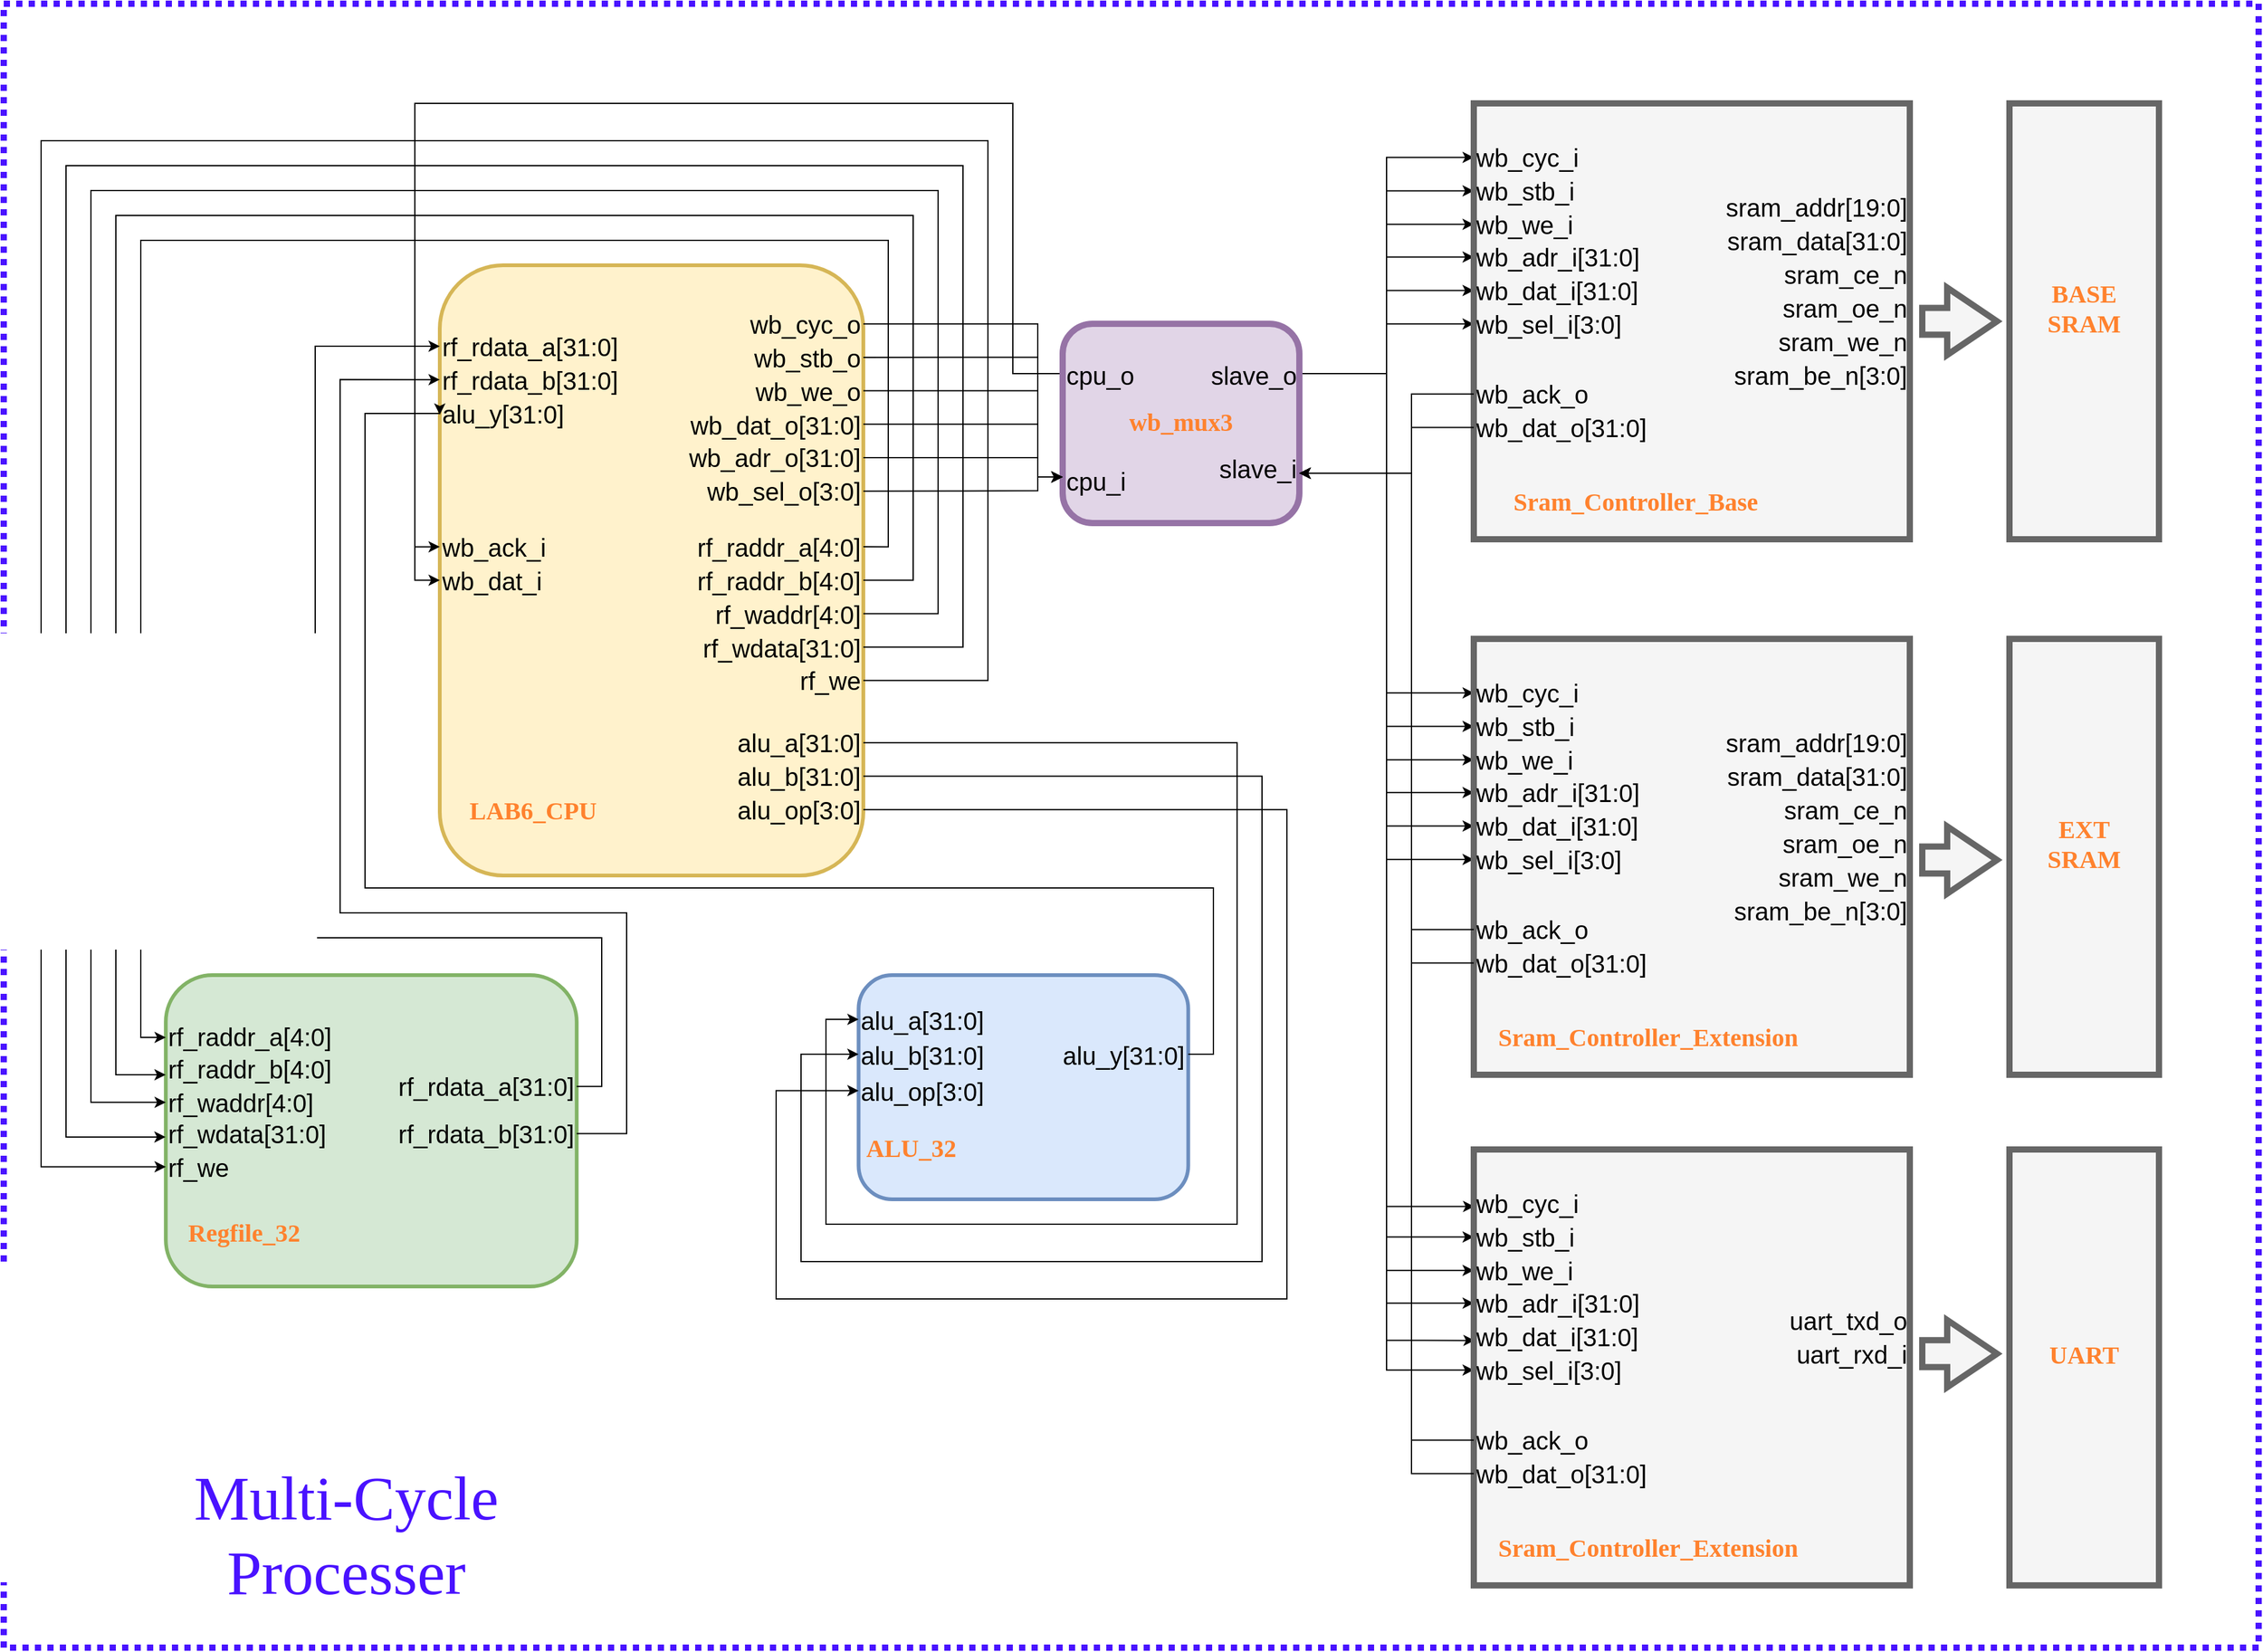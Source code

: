 <mxfile version="20.5.3" type="github">
  <diagram id="RQcCMChfoiET707B-whQ" name="第 1 页">
    <mxGraphModel dx="2790" dy="1565" grid="1" gridSize="10" guides="1" tooltips="1" connect="1" arrows="1" fold="1" page="1" pageScale="1" pageWidth="3300" pageHeight="2339" math="0" shadow="0">
      <root>
        <mxCell id="0" />
        <mxCell id="1" parent="0" />
        <mxCell id="NBJeB4ZYLYnlrXSfu58L-164" value="" style="group" vertex="1" connectable="0" parent="1">
          <mxGeometry x="1080" y="460" width="340" height="490" as="geometry" />
        </mxCell>
        <mxCell id="NBJeB4ZYLYnlrXSfu58L-1" value="" style="rounded=1;whiteSpace=wrap;html=1;fillColor=#fff2cc;strokeColor=#D6B656;strokeWidth=3;" vertex="1" parent="NBJeB4ZYLYnlrXSfu58L-164">
          <mxGeometry width="340" height="490" as="geometry" />
        </mxCell>
        <mxCell id="NBJeB4ZYLYnlrXSfu58L-137" value="&lt;font style=&quot;font-size: 20px;&quot;&gt;rf_rdata_a[31:0]&lt;/font&gt;" style="text;html=1;strokeColor=none;fillColor=none;align=left;verticalAlign=middle;whiteSpace=wrap;rounded=0;strokeWidth=5;fontFamily=Helvetica;fontSize=12;fontColor=default;" vertex="1" parent="NBJeB4ZYLYnlrXSfu58L-164">
          <mxGeometry y="51.579" width="102" height="26.842" as="geometry" />
        </mxCell>
        <mxCell id="NBJeB4ZYLYnlrXSfu58L-138" value="&lt;font style=&quot;font-size: 20px;&quot;&gt;rf_rdata_b[31:0]&lt;/font&gt;" style="text;html=1;strokeColor=none;fillColor=none;align=left;verticalAlign=middle;whiteSpace=wrap;rounded=0;strokeWidth=5;fontFamily=Helvetica;fontSize=12;fontColor=default;" vertex="1" parent="NBJeB4ZYLYnlrXSfu58L-164">
          <mxGeometry y="78.421" width="102" height="26.842" as="geometry" />
        </mxCell>
        <mxCell id="NBJeB4ZYLYnlrXSfu58L-139" value="&lt;font style=&quot;font-size: 20px;&quot;&gt;alu_y[31:0]&lt;/font&gt;" style="text;html=1;strokeColor=none;fillColor=none;align=left;verticalAlign=middle;whiteSpace=wrap;rounded=0;strokeWidth=5;fontFamily=Helvetica;fontSize=12;fontColor=default;" vertex="1" parent="NBJeB4ZYLYnlrXSfu58L-164">
          <mxGeometry y="105.263" width="95.2" height="26.842" as="geometry" />
        </mxCell>
        <mxCell id="NBJeB4ZYLYnlrXSfu58L-140" value="&lt;font style=&quot;font-size: 20px;&quot;&gt;wb_ack_i&lt;/font&gt;" style="text;html=1;strokeColor=none;fillColor=none;align=left;verticalAlign=middle;whiteSpace=wrap;rounded=0;strokeWidth=5;fontFamily=Helvetica;fontSize=12;fontColor=default;" vertex="1" parent="NBJeB4ZYLYnlrXSfu58L-164">
          <mxGeometry y="212.632" width="129.2" height="26.842" as="geometry" />
        </mxCell>
        <mxCell id="NBJeB4ZYLYnlrXSfu58L-142" value="&lt;font style=&quot;font-size: 20px;&quot;&gt;wb_dat_i&lt;/font&gt;" style="text;html=1;strokeColor=none;fillColor=none;align=left;verticalAlign=middle;whiteSpace=wrap;rounded=0;strokeWidth=5;fontFamily=Helvetica;fontSize=12;fontColor=default;" vertex="1" parent="NBJeB4ZYLYnlrXSfu58L-164">
          <mxGeometry y="239.474" width="129.2" height="26.842" as="geometry" />
        </mxCell>
        <mxCell id="NBJeB4ZYLYnlrXSfu58L-143" value="&lt;font style=&quot;font-size: 20px;&quot;&gt;wb_cyc_o&lt;/font&gt;" style="text;html=1;strokeColor=none;fillColor=none;align=right;verticalAlign=middle;whiteSpace=wrap;rounded=0;strokeWidth=5;fontFamily=Helvetica;fontSize=12;fontColor=default;" vertex="1" parent="NBJeB4ZYLYnlrXSfu58L-164">
          <mxGeometry x="210.8" y="33.684" width="129.2" height="26.842" as="geometry" />
        </mxCell>
        <mxCell id="NBJeB4ZYLYnlrXSfu58L-144" value="&lt;font style=&quot;font-size: 20px;&quot;&gt;wb_stb_o&lt;/font&gt;" style="text;html=1;strokeColor=none;fillColor=none;align=right;verticalAlign=middle;whiteSpace=wrap;rounded=0;strokeWidth=5;fontFamily=Helvetica;fontSize=12;fontColor=default;" vertex="1" parent="NBJeB4ZYLYnlrXSfu58L-164">
          <mxGeometry x="231.2" y="60.526" width="108.8" height="26.842" as="geometry" />
        </mxCell>
        <mxCell id="NBJeB4ZYLYnlrXSfu58L-145" value="&lt;font style=&quot;font-size: 20px;&quot;&gt;wb_adr_o[31:0]&lt;/font&gt;" style="text;html=1;strokeColor=none;fillColor=none;align=right;verticalAlign=middle;whiteSpace=wrap;rounded=0;strokeWidth=5;fontFamily=Helvetica;fontSize=12;fontColor=default;" vertex="1" parent="NBJeB4ZYLYnlrXSfu58L-164">
          <mxGeometry x="224.4" y="141.053" width="115.6" height="26.842" as="geometry" />
        </mxCell>
        <mxCell id="NBJeB4ZYLYnlrXSfu58L-146" value="&lt;font style=&quot;font-size: 20px;&quot;&gt;wb_dat_o[31:0]&lt;/font&gt;" style="text;html=1;strokeColor=none;fillColor=none;align=right;verticalAlign=middle;whiteSpace=wrap;rounded=0;strokeWidth=5;fontFamily=Helvetica;fontSize=12;fontColor=default;" vertex="1" parent="NBJeB4ZYLYnlrXSfu58L-164">
          <mxGeometry x="238" y="114.211" width="102" height="26.842" as="geometry" />
        </mxCell>
        <mxCell id="NBJeB4ZYLYnlrXSfu58L-147" value="&lt;font style=&quot;font-size: 20px;&quot;&gt;wb_we_o&lt;/font&gt;" style="text;html=1;strokeColor=none;fillColor=none;align=right;verticalAlign=middle;whiteSpace=wrap;rounded=0;strokeWidth=5;fontFamily=Helvetica;fontSize=12;fontColor=default;" vertex="1" parent="NBJeB4ZYLYnlrXSfu58L-164">
          <mxGeometry x="231.2" y="87.368" width="108.8" height="26.842" as="geometry" />
        </mxCell>
        <mxCell id="NBJeB4ZYLYnlrXSfu58L-148" value="&lt;font style=&quot;font-size: 20px;&quot;&gt;wb_sel_o[3:0]&lt;/font&gt;" style="text;html=1;strokeColor=none;fillColor=none;align=right;verticalAlign=middle;whiteSpace=wrap;rounded=0;strokeWidth=5;fontFamily=Helvetica;fontSize=12;fontColor=default;" vertex="1" parent="NBJeB4ZYLYnlrXSfu58L-164">
          <mxGeometry x="224.4" y="167.895" width="115.6" height="26.842" as="geometry" />
        </mxCell>
        <mxCell id="NBJeB4ZYLYnlrXSfu58L-155" value="&lt;font style=&quot;font-size: 20px;&quot;&gt;alu_a[31:0]&lt;/font&gt;" style="text;html=1;strokeColor=none;fillColor=none;align=right;verticalAlign=middle;whiteSpace=wrap;rounded=0;strokeWidth=5;fontFamily=Helvetica;fontSize=12;fontColor=default;" vertex="1" parent="NBJeB4ZYLYnlrXSfu58L-164">
          <mxGeometry x="200" y="370.0" width="140" height="26.84" as="geometry" />
        </mxCell>
        <mxCell id="NBJeB4ZYLYnlrXSfu58L-156" value="&lt;font style=&quot;font-size: 20px;&quot;&gt;alu_b[31:0]&lt;/font&gt;" style="text;html=1;strokeColor=none;fillColor=none;align=right;verticalAlign=middle;whiteSpace=wrap;rounded=0;strokeWidth=5;fontFamily=Helvetica;fontSize=12;fontColor=default;" vertex="1" parent="NBJeB4ZYLYnlrXSfu58L-164">
          <mxGeometry x="200" y="396.84" width="140" height="26.84" as="geometry" />
        </mxCell>
        <mxCell id="NBJeB4ZYLYnlrXSfu58L-162" value="" style="group" vertex="1" connectable="0" parent="NBJeB4ZYLYnlrXSfu58L-164">
          <mxGeometry x="200" y="212.63" width="140" height="134.2" as="geometry" />
        </mxCell>
        <mxCell id="NBJeB4ZYLYnlrXSfu58L-150" value="&lt;font style=&quot;font-size: 20px;&quot;&gt;rf_raddr_a[4:0]&lt;/font&gt;" style="text;html=1;strokeColor=none;fillColor=none;align=right;verticalAlign=middle;whiteSpace=wrap;rounded=0;strokeWidth=5;fontFamily=Helvetica;fontSize=12;fontColor=default;" vertex="1" parent="NBJeB4ZYLYnlrXSfu58L-162">
          <mxGeometry width="140" height="26.84" as="geometry" />
        </mxCell>
        <mxCell id="NBJeB4ZYLYnlrXSfu58L-151" value="&lt;font style=&quot;font-size: 20px;&quot;&gt;rf_raddr_b[4:0]&lt;/font&gt;" style="text;html=1;strokeColor=none;fillColor=none;align=right;verticalAlign=middle;whiteSpace=wrap;rounded=0;strokeWidth=5;fontFamily=Helvetica;fontSize=12;fontColor=default;" vertex="1" parent="NBJeB4ZYLYnlrXSfu58L-162">
          <mxGeometry y="26.84" width="140" height="26.84" as="geometry" />
        </mxCell>
        <mxCell id="NBJeB4ZYLYnlrXSfu58L-152" value="&lt;font style=&quot;font-size: 20px;&quot;&gt;rf_waddr[4:0]&lt;/font&gt;" style="text;html=1;strokeColor=none;fillColor=none;align=right;verticalAlign=middle;whiteSpace=wrap;rounded=0;strokeWidth=5;fontFamily=Helvetica;fontSize=12;fontColor=default;" vertex="1" parent="NBJeB4ZYLYnlrXSfu58L-162">
          <mxGeometry y="53.68" width="140" height="26.84" as="geometry" />
        </mxCell>
        <mxCell id="NBJeB4ZYLYnlrXSfu58L-153" value="&lt;font style=&quot;font-size: 20px;&quot;&gt;rf_wdata[31:0]&lt;/font&gt;" style="text;html=1;strokeColor=none;fillColor=none;align=right;verticalAlign=middle;whiteSpace=wrap;rounded=0;strokeWidth=5;fontFamily=Helvetica;fontSize=12;fontColor=default;" vertex="1" parent="NBJeB4ZYLYnlrXSfu58L-162">
          <mxGeometry y="80.52" width="140" height="26.84" as="geometry" />
        </mxCell>
        <mxCell id="NBJeB4ZYLYnlrXSfu58L-154" value="&lt;font style=&quot;font-size: 20px;&quot;&gt;rf_we&lt;/font&gt;" style="text;html=1;strokeColor=none;fillColor=none;align=right;verticalAlign=middle;whiteSpace=wrap;rounded=0;strokeWidth=5;fontFamily=Helvetica;fontSize=12;fontColor=default;" vertex="1" parent="NBJeB4ZYLYnlrXSfu58L-162">
          <mxGeometry y="107.36" width="140" height="26.84" as="geometry" />
        </mxCell>
        <mxCell id="NBJeB4ZYLYnlrXSfu58L-163" value="&lt;font style=&quot;font-size: 20px;&quot;&gt;alu_op[3:0]&lt;/font&gt;" style="text;html=1;strokeColor=none;fillColor=none;align=right;verticalAlign=middle;whiteSpace=wrap;rounded=0;strokeWidth=5;fontFamily=Helvetica;fontSize=12;fontColor=default;" vertex="1" parent="NBJeB4ZYLYnlrXSfu58L-164">
          <mxGeometry x="200" y="423.68" width="140" height="26.84" as="geometry" />
        </mxCell>
        <mxCell id="NBJeB4ZYLYnlrXSfu58L-165" value="&lt;font color=&quot;#ff822e&quot; face=&quot;Comic Sans MS&quot;&gt;&lt;b style=&quot;&quot;&gt;LAB6_CPU&lt;/b&gt;&lt;/font&gt;" style="text;html=1;strokeColor=none;fillColor=none;align=center;verticalAlign=middle;whiteSpace=wrap;rounded=0;strokeWidth=5;fontFamily=Helvetica;fontSize=20;fontColor=default;" vertex="1" parent="NBJeB4ZYLYnlrXSfu58L-164">
          <mxGeometry y="418.6" width="150" height="37" as="geometry" />
        </mxCell>
        <mxCell id="NBJeB4ZYLYnlrXSfu58L-214" value="" style="group" vertex="1" connectable="0" parent="1">
          <mxGeometry x="1400" y="1030" width="280.8" height="180" as="geometry" />
        </mxCell>
        <mxCell id="NBJeB4ZYLYnlrXSfu58L-191" value="" style="rounded=1;whiteSpace=wrap;html=1;fillColor=#dae8fc;strokeColor=#6c8ebf;strokeWidth=3;" vertex="1" parent="NBJeB4ZYLYnlrXSfu58L-214">
          <mxGeometry x="16.188" width="264.612" height="180" as="geometry" />
        </mxCell>
        <mxCell id="NBJeB4ZYLYnlrXSfu58L-195" value="&lt;font style=&quot;font-size: 20px;&quot;&gt;alu_b[31:0]&lt;/font&gt;" style="text;html=1;strokeColor=none;fillColor=none;align=left;verticalAlign=middle;whiteSpace=wrap;rounded=0;strokeWidth=5;fontFamily=Helvetica;fontSize=12;fontColor=default;" vertex="1" parent="NBJeB4ZYLYnlrXSfu58L-214">
          <mxGeometry x="16.188" y="52.537" width="100.553" height="21.962" as="geometry" />
        </mxCell>
        <mxCell id="NBJeB4ZYLYnlrXSfu58L-196" value="&lt;span style=&quot;font-size: 20px;&quot;&gt;alu_a[31:0]&lt;/span&gt;" style="text;html=1;strokeColor=none;fillColor=none;align=left;verticalAlign=middle;whiteSpace=wrap;rounded=0;strokeWidth=5;fontFamily=Helvetica;fontSize=12;fontColor=default;" vertex="1" parent="NBJeB4ZYLYnlrXSfu58L-214">
          <mxGeometry x="16.188" y="24.548" width="100.553" height="21.962" as="geometry" />
        </mxCell>
        <mxCell id="NBJeB4ZYLYnlrXSfu58L-200" value="&lt;font style=&quot;font-size: 20px;&quot;&gt;alu_y[31:0]&lt;/font&gt;" style="text;html=1;strokeColor=none;fillColor=none;align=right;verticalAlign=middle;whiteSpace=wrap;rounded=0;strokeWidth=5;fontFamily=Helvetica;fontSize=12;fontColor=default;" vertex="1" parent="NBJeB4ZYLYnlrXSfu58L-214">
          <mxGeometry x="201.416" y="52.536" width="79.384" height="21.962" as="geometry" />
        </mxCell>
        <mxCell id="NBJeB4ZYLYnlrXSfu58L-212" value="&lt;font face=&quot;Comic Sans MS&quot; color=&quot;#ff822e&quot;&gt;&lt;b&gt;ALU_32&lt;/b&gt;&lt;/font&gt;" style="text;html=1;strokeColor=none;fillColor=none;align=center;verticalAlign=middle;whiteSpace=wrap;rounded=0;strokeWidth=5;fontFamily=Helvetica;fontSize=20;fontColor=default;" vertex="1" parent="NBJeB4ZYLYnlrXSfu58L-214">
          <mxGeometry y="122.727" width="116.741" height="30.273" as="geometry" />
        </mxCell>
        <mxCell id="NBJeB4ZYLYnlrXSfu58L-213" value="&lt;font style=&quot;font-size: 20px;&quot;&gt;alu_op[3:0]&lt;/font&gt;" style="text;html=1;strokeColor=none;fillColor=none;align=left;verticalAlign=middle;whiteSpace=wrap;rounded=0;strokeWidth=5;fontFamily=Helvetica;fontSize=12;fontColor=default;" vertex="1" parent="NBJeB4ZYLYnlrXSfu58L-214">
          <mxGeometry x="16.188" y="81.819" width="100.553" height="21.962" as="geometry" />
        </mxCell>
        <mxCell id="NBJeB4ZYLYnlrXSfu58L-329" style="edgeStyle=orthogonalEdgeStyle;rounded=0;orthogonalLoop=1;jettySize=auto;html=1;exitX=0;exitY=0.25;exitDx=0;exitDy=0;entryX=0;entryY=0.5;entryDx=0;entryDy=0;fontFamily=Comic Sans MS;fontSize=20;fontColor=#FF822E;" edge="1" parent="1" source="NBJeB4ZYLYnlrXSfu58L-228" target="NBJeB4ZYLYnlrXSfu58L-142">
          <mxGeometry relative="1" as="geometry">
            <Array as="points">
              <mxPoint x="1540" y="547" />
              <mxPoint x="1540" y="330" />
              <mxPoint x="1060" y="330" />
              <mxPoint x="1060" y="713" />
            </Array>
          </mxGeometry>
        </mxCell>
        <mxCell id="NBJeB4ZYLYnlrXSfu58L-330" style="edgeStyle=orthogonalEdgeStyle;rounded=0;orthogonalLoop=1;jettySize=auto;html=1;exitX=0;exitY=0.25;exitDx=0;exitDy=0;entryX=0;entryY=0.5;entryDx=0;entryDy=0;fontFamily=Comic Sans MS;fontSize=20;fontColor=#FF822E;" edge="1" parent="1" source="NBJeB4ZYLYnlrXSfu58L-228" target="NBJeB4ZYLYnlrXSfu58L-140">
          <mxGeometry relative="1" as="geometry">
            <Array as="points">
              <mxPoint x="1540" y="547" />
              <mxPoint x="1540" y="330" />
              <mxPoint x="1060" y="330" />
              <mxPoint x="1060" y="686" />
            </Array>
          </mxGeometry>
        </mxCell>
        <mxCell id="NBJeB4ZYLYnlrXSfu58L-347" style="edgeStyle=orthogonalEdgeStyle;rounded=0;orthogonalLoop=1;jettySize=auto;html=1;exitX=1;exitY=0.25;exitDx=0;exitDy=0;fontFamily=Comic Sans MS;fontSize=20;fontColor=#FF822E;entryX=0;entryY=0.5;entryDx=0;entryDy=0;" edge="1" parent="1" source="NBJeB4ZYLYnlrXSfu58L-228" target="NBJeB4ZYLYnlrXSfu58L-233">
          <mxGeometry relative="1" as="geometry">
            <mxPoint x="1860" y="400" as="targetPoint" />
          </mxGeometry>
        </mxCell>
        <mxCell id="NBJeB4ZYLYnlrXSfu58L-348" style="edgeStyle=orthogonalEdgeStyle;rounded=0;orthogonalLoop=1;jettySize=auto;html=1;exitX=1;exitY=0.25;exitDx=0;exitDy=0;entryX=0;entryY=0.5;entryDx=0;entryDy=0;fontFamily=Comic Sans MS;fontSize=20;fontColor=#FF822E;" edge="1" parent="1" source="NBJeB4ZYLYnlrXSfu58L-228" target="NBJeB4ZYLYnlrXSfu58L-235">
          <mxGeometry relative="1" as="geometry" />
        </mxCell>
        <mxCell id="NBJeB4ZYLYnlrXSfu58L-349" style="edgeStyle=orthogonalEdgeStyle;rounded=0;orthogonalLoop=1;jettySize=auto;html=1;exitX=1;exitY=0.25;exitDx=0;exitDy=0;entryX=0;entryY=0.5;entryDx=0;entryDy=0;fontFamily=Comic Sans MS;fontSize=20;fontColor=#FF822E;" edge="1" parent="1" source="NBJeB4ZYLYnlrXSfu58L-228" target="NBJeB4ZYLYnlrXSfu58L-236">
          <mxGeometry relative="1" as="geometry" />
        </mxCell>
        <mxCell id="NBJeB4ZYLYnlrXSfu58L-350" style="edgeStyle=orthogonalEdgeStyle;rounded=0;orthogonalLoop=1;jettySize=auto;html=1;exitX=1;exitY=0.25;exitDx=0;exitDy=0;entryX=0;entryY=0.5;entryDx=0;entryDy=0;fontFamily=Comic Sans MS;fontSize=20;fontColor=#FF822E;" edge="1" parent="1" source="NBJeB4ZYLYnlrXSfu58L-228" target="NBJeB4ZYLYnlrXSfu58L-237">
          <mxGeometry relative="1" as="geometry" />
        </mxCell>
        <mxCell id="NBJeB4ZYLYnlrXSfu58L-351" style="edgeStyle=orthogonalEdgeStyle;rounded=0;orthogonalLoop=1;jettySize=auto;html=1;exitX=1;exitY=0.25;exitDx=0;exitDy=0;entryX=0;entryY=0.5;entryDx=0;entryDy=0;fontFamily=Comic Sans MS;fontSize=20;fontColor=#FF822E;" edge="1" parent="1" source="NBJeB4ZYLYnlrXSfu58L-228" target="NBJeB4ZYLYnlrXSfu58L-238">
          <mxGeometry relative="1" as="geometry" />
        </mxCell>
        <mxCell id="NBJeB4ZYLYnlrXSfu58L-352" style="edgeStyle=orthogonalEdgeStyle;rounded=0;orthogonalLoop=1;jettySize=auto;html=1;exitX=1;exitY=0.25;exitDx=0;exitDy=0;entryX=0;entryY=0.5;entryDx=0;entryDy=0;fontFamily=Comic Sans MS;fontSize=20;fontColor=#FF822E;" edge="1" parent="1" source="NBJeB4ZYLYnlrXSfu58L-228" target="NBJeB4ZYLYnlrXSfu58L-241">
          <mxGeometry relative="1" as="geometry" />
        </mxCell>
        <mxCell id="NBJeB4ZYLYnlrXSfu58L-353" style="edgeStyle=orthogonalEdgeStyle;rounded=0;orthogonalLoop=1;jettySize=auto;html=1;exitX=1;exitY=0.25;exitDx=0;exitDy=0;entryX=0;entryY=0.5;entryDx=0;entryDy=0;fontFamily=Comic Sans MS;fontSize=20;fontColor=#FF822E;" edge="1" parent="1" source="NBJeB4ZYLYnlrXSfu58L-228" target="NBJeB4ZYLYnlrXSfu58L-282">
          <mxGeometry relative="1" as="geometry" />
        </mxCell>
        <mxCell id="NBJeB4ZYLYnlrXSfu58L-354" style="edgeStyle=orthogonalEdgeStyle;rounded=0;orthogonalLoop=1;jettySize=auto;html=1;exitX=1;exitY=0.25;exitDx=0;exitDy=0;entryX=0;entryY=0.5;entryDx=0;entryDy=0;fontFamily=Comic Sans MS;fontSize=20;fontColor=#FF822E;" edge="1" parent="1" source="NBJeB4ZYLYnlrXSfu58L-228" target="NBJeB4ZYLYnlrXSfu58L-283">
          <mxGeometry relative="1" as="geometry" />
        </mxCell>
        <mxCell id="NBJeB4ZYLYnlrXSfu58L-355" style="edgeStyle=orthogonalEdgeStyle;rounded=0;orthogonalLoop=1;jettySize=auto;html=1;exitX=1;exitY=0.25;exitDx=0;exitDy=0;entryX=0;entryY=0.5;entryDx=0;entryDy=0;fontFamily=Comic Sans MS;fontSize=20;fontColor=#FF822E;" edge="1" parent="1" source="NBJeB4ZYLYnlrXSfu58L-228" target="NBJeB4ZYLYnlrXSfu58L-284">
          <mxGeometry relative="1" as="geometry" />
        </mxCell>
        <mxCell id="NBJeB4ZYLYnlrXSfu58L-356" style="edgeStyle=orthogonalEdgeStyle;rounded=0;orthogonalLoop=1;jettySize=auto;html=1;exitX=1;exitY=0.25;exitDx=0;exitDy=0;entryX=0;entryY=0.5;entryDx=0;entryDy=0;fontFamily=Comic Sans MS;fontSize=20;fontColor=#FF822E;" edge="1" parent="1" source="NBJeB4ZYLYnlrXSfu58L-228" target="NBJeB4ZYLYnlrXSfu58L-285">
          <mxGeometry relative="1" as="geometry" />
        </mxCell>
        <mxCell id="NBJeB4ZYLYnlrXSfu58L-357" style="edgeStyle=orthogonalEdgeStyle;rounded=0;orthogonalLoop=1;jettySize=auto;html=1;exitX=1;exitY=0.25;exitDx=0;exitDy=0;entryX=0;entryY=0.5;entryDx=0;entryDy=0;fontFamily=Comic Sans MS;fontSize=20;fontColor=#FF822E;" edge="1" parent="1" source="NBJeB4ZYLYnlrXSfu58L-228" target="NBJeB4ZYLYnlrXSfu58L-286">
          <mxGeometry relative="1" as="geometry" />
        </mxCell>
        <mxCell id="NBJeB4ZYLYnlrXSfu58L-358" style="edgeStyle=orthogonalEdgeStyle;rounded=0;orthogonalLoop=1;jettySize=auto;html=1;exitX=1;exitY=0.25;exitDx=0;exitDy=0;entryX=0;entryY=0.5;entryDx=0;entryDy=0;fontFamily=Comic Sans MS;fontSize=20;fontColor=#FF822E;" edge="1" parent="1" source="NBJeB4ZYLYnlrXSfu58L-228" target="NBJeB4ZYLYnlrXSfu58L-287">
          <mxGeometry relative="1" as="geometry" />
        </mxCell>
        <mxCell id="NBJeB4ZYLYnlrXSfu58L-359" style="edgeStyle=orthogonalEdgeStyle;rounded=0;orthogonalLoop=1;jettySize=auto;html=1;exitX=1;exitY=0.25;exitDx=0;exitDy=0;entryX=0.004;entryY=-0.413;entryDx=0;entryDy=0;entryPerimeter=0;fontFamily=Comic Sans MS;fontSize=20;fontColor=#FF822E;" edge="1" parent="1" source="NBJeB4ZYLYnlrXSfu58L-228" target="NBJeB4ZYLYnlrXSfu58L-301">
          <mxGeometry relative="1" as="geometry" />
        </mxCell>
        <mxCell id="NBJeB4ZYLYnlrXSfu58L-360" style="edgeStyle=orthogonalEdgeStyle;rounded=0;orthogonalLoop=1;jettySize=auto;html=1;exitX=1;exitY=0.25;exitDx=0;exitDy=0;entryX=0;entryY=0.5;entryDx=0;entryDy=0;fontFamily=Comic Sans MS;fontSize=20;fontColor=#FF822E;" edge="1" parent="1" source="NBJeB4ZYLYnlrXSfu58L-228" target="NBJeB4ZYLYnlrXSfu58L-301">
          <mxGeometry relative="1" as="geometry" />
        </mxCell>
        <mxCell id="NBJeB4ZYLYnlrXSfu58L-361" style="edgeStyle=orthogonalEdgeStyle;rounded=0;orthogonalLoop=1;jettySize=auto;html=1;exitX=1;exitY=0.25;exitDx=0;exitDy=0;entryX=0;entryY=0.5;entryDx=0;entryDy=0;fontFamily=Comic Sans MS;fontSize=20;fontColor=#FF822E;" edge="1" parent="1" source="NBJeB4ZYLYnlrXSfu58L-228" target="NBJeB4ZYLYnlrXSfu58L-302">
          <mxGeometry relative="1" as="geometry" />
        </mxCell>
        <mxCell id="NBJeB4ZYLYnlrXSfu58L-362" style="edgeStyle=orthogonalEdgeStyle;rounded=0;orthogonalLoop=1;jettySize=auto;html=1;exitX=1;exitY=0.25;exitDx=0;exitDy=0;entryX=0;entryY=0.5;entryDx=0;entryDy=0;fontFamily=Comic Sans MS;fontSize=20;fontColor=#FF822E;" edge="1" parent="1" source="NBJeB4ZYLYnlrXSfu58L-228" target="NBJeB4ZYLYnlrXSfu58L-303">
          <mxGeometry relative="1" as="geometry" />
        </mxCell>
        <mxCell id="NBJeB4ZYLYnlrXSfu58L-363" style="edgeStyle=orthogonalEdgeStyle;rounded=0;orthogonalLoop=1;jettySize=auto;html=1;exitX=1;exitY=0.25;exitDx=0;exitDy=0;entryX=0.005;entryY=-0.386;entryDx=0;entryDy=0;entryPerimeter=0;fontFamily=Comic Sans MS;fontSize=20;fontColor=#FF822E;" edge="1" parent="1" source="NBJeB4ZYLYnlrXSfu58L-228" target="NBJeB4ZYLYnlrXSfu58L-305">
          <mxGeometry relative="1" as="geometry" />
        </mxCell>
        <mxCell id="NBJeB4ZYLYnlrXSfu58L-364" style="edgeStyle=orthogonalEdgeStyle;rounded=0;orthogonalLoop=1;jettySize=auto;html=1;exitX=1;exitY=0.25;exitDx=0;exitDy=0;entryX=0;entryY=0.5;entryDx=0;entryDy=0;fontFamily=Comic Sans MS;fontSize=20;fontColor=#FF822E;" edge="1" parent="1" source="NBJeB4ZYLYnlrXSfu58L-228" target="NBJeB4ZYLYnlrXSfu58L-305">
          <mxGeometry relative="1" as="geometry" />
        </mxCell>
        <mxCell id="NBJeB4ZYLYnlrXSfu58L-228" value="" style="rounded=1;whiteSpace=wrap;html=1;strokeWidth=5;fontFamily=Comic Sans MS;fontSize=20;fillColor=#e1d5e7;strokeColor=#9673a6;" vertex="1" parent="1">
          <mxGeometry x="1580" y="507" width="190" height="160" as="geometry" />
        </mxCell>
        <mxCell id="NBJeB4ZYLYnlrXSfu58L-229" value="&lt;font color=&quot;#ff822e&quot; face=&quot;Comic Sans MS&quot;&gt;&lt;b style=&quot;&quot;&gt;wb_mux3&lt;/b&gt;&lt;/font&gt;" style="text;html=1;strokeColor=none;fillColor=none;align=center;verticalAlign=middle;whiteSpace=wrap;rounded=0;strokeWidth=5;fontFamily=Helvetica;fontSize=20;fontColor=default;" vertex="1" parent="1">
          <mxGeometry x="1600" y="566.68" width="150" height="37" as="geometry" />
        </mxCell>
        <mxCell id="NBJeB4ZYLYnlrXSfu58L-230" value="" style="group" vertex="1" connectable="0" parent="1">
          <mxGeometry x="850" y="1030" width="339.91" height="250" as="geometry" />
        </mxCell>
        <mxCell id="NBJeB4ZYLYnlrXSfu58L-217" value="" style="rounded=1;whiteSpace=wrap;html=1;fillColor=#d5e8d4;strokeColor=#82b366;strokeWidth=3;container=0;" vertex="1" parent="NBJeB4ZYLYnlrXSfu58L-230">
          <mxGeometry x="10.09" width="329.82" height="250" as="geometry" />
        </mxCell>
        <mxCell id="NBJeB4ZYLYnlrXSfu58L-218" value="&lt;font style=&quot;font-size: 20px;&quot;&gt;rf_raddr_b[4:0]&lt;/font&gt;" style="text;html=1;strokeColor=none;fillColor=none;align=left;verticalAlign=middle;whiteSpace=wrap;rounded=0;strokeWidth=5;fontFamily=Helvetica;fontSize=12;fontColor=default;container=0;" vertex="1" parent="NBJeB4ZYLYnlrXSfu58L-230">
          <mxGeometry x="10.09" y="57.5" width="166.786" height="34.444" as="geometry" />
        </mxCell>
        <mxCell id="NBJeB4ZYLYnlrXSfu58L-219" value="&lt;span style=&quot;font-size: 20px;&quot;&gt;rf_raddr_a[4:0]&lt;/span&gt;" style="text;html=1;strokeColor=none;fillColor=none;align=left;verticalAlign=middle;whiteSpace=wrap;rounded=0;strokeWidth=5;fontFamily=Helvetica;fontSize=12;fontColor=default;container=0;" vertex="1" parent="NBJeB4ZYLYnlrXSfu58L-230">
          <mxGeometry x="10.09" y="31.667" width="179.25" height="35.219" as="geometry" />
        </mxCell>
        <mxCell id="NBJeB4ZYLYnlrXSfu58L-220" value="&lt;font style=&quot;font-size: 20px;&quot;&gt;rf_rdata_a[31:0]&lt;/font&gt;" style="text;html=1;strokeColor=none;fillColor=none;align=right;verticalAlign=middle;whiteSpace=wrap;rounded=0;strokeWidth=5;fontFamily=Helvetica;fontSize=12;fontColor=default;container=0;" vertex="1" parent="NBJeB4ZYLYnlrXSfu58L-230">
          <mxGeometry x="226.733" y="70.48" width="113.177" height="37.82" as="geometry" />
        </mxCell>
        <mxCell id="NBJeB4ZYLYnlrXSfu58L-221" value="&lt;font face=&quot;Comic Sans MS&quot; color=&quot;#ff822e&quot;&gt;&lt;b&gt;Regfile_32&lt;/b&gt;&lt;/font&gt;" style="text;html=1;strokeColor=none;fillColor=none;align=center;verticalAlign=middle;whiteSpace=wrap;rounded=0;strokeWidth=5;fontFamily=Helvetica;fontSize=20;fontColor=default;container=0;" vertex="1" parent="NBJeB4ZYLYnlrXSfu58L-230">
          <mxGeometry y="180.004" width="145.51" height="52.136" as="geometry" />
        </mxCell>
        <mxCell id="NBJeB4ZYLYnlrXSfu58L-222" value="&lt;font style=&quot;font-size: 20px;&quot;&gt;rf_wdata[31:0]&lt;/font&gt;" style="text;html=1;strokeColor=none;fillColor=none;align=left;verticalAlign=middle;whiteSpace=wrap;rounded=0;strokeWidth=5;fontFamily=Helvetica;fontSize=12;fontColor=default;container=0;" vertex="1" parent="NBJeB4ZYLYnlrXSfu58L-230">
          <mxGeometry x="10.087" y="108.305" width="125.333" height="37.823" as="geometry" />
        </mxCell>
        <mxCell id="NBJeB4ZYLYnlrXSfu58L-224" value="&lt;font style=&quot;font-size: 20px;&quot;&gt;rf_waddr[4:0]&lt;/font&gt;" style="text;html=1;strokeColor=none;fillColor=none;align=left;verticalAlign=middle;whiteSpace=wrap;rounded=0;strokeWidth=5;fontFamily=Helvetica;fontSize=12;fontColor=default;container=0;" vertex="1" parent="NBJeB4ZYLYnlrXSfu58L-230">
          <mxGeometry x="10.09" y="86.468" width="166.786" height="31.31" as="geometry" />
        </mxCell>
        <mxCell id="NBJeB4ZYLYnlrXSfu58L-226" value="&lt;font style=&quot;font-size: 20px;&quot;&gt;rf_we&lt;/font&gt;" style="text;html=1;strokeColor=none;fillColor=none;align=left;verticalAlign=middle;whiteSpace=wrap;rounded=0;strokeWidth=5;fontFamily=Helvetica;fontSize=12;fontColor=default;container=0;" vertex="1" parent="NBJeB4ZYLYnlrXSfu58L-230">
          <mxGeometry x="10.087" y="134.999" width="125.333" height="37.823" as="geometry" />
        </mxCell>
        <mxCell id="NBJeB4ZYLYnlrXSfu58L-227" value="&lt;font style=&quot;font-size: 20px;&quot;&gt;rf_rdata_b[31:0]&lt;/font&gt;" style="text;html=1;strokeColor=none;fillColor=none;align=right;verticalAlign=middle;whiteSpace=wrap;rounded=0;strokeWidth=5;fontFamily=Helvetica;fontSize=12;fontColor=default;container=0;" vertex="1" parent="NBJeB4ZYLYnlrXSfu58L-230">
          <mxGeometry x="226.733" y="108.3" width="113.177" height="37.82" as="geometry" />
        </mxCell>
        <mxCell id="NBJeB4ZYLYnlrXSfu58L-231" value="" style="rounded=0;whiteSpace=wrap;html=1;strokeWidth=5;fontFamily=Comic Sans MS;fontSize=20;fontColor=#333333;fillColor=#f5f5f5;strokeColor=#666666;" vertex="1" parent="1">
          <mxGeometry x="1910" y="330" width="350" height="350" as="geometry" />
        </mxCell>
        <mxCell id="NBJeB4ZYLYnlrXSfu58L-232" value="&lt;font face=&quot;Comic Sans MS&quot; color=&quot;#ff822e&quot;&gt;&lt;b&gt;Sram_Controller_Base&lt;/b&gt;&lt;/font&gt;" style="text;html=1;strokeColor=none;fillColor=none;align=center;verticalAlign=middle;whiteSpace=wrap;rounded=0;strokeWidth=5;fontFamily=Helvetica;fontSize=20;fontColor=default;" vertex="1" parent="1">
          <mxGeometry x="1920" y="630" width="240" height="37" as="geometry" />
        </mxCell>
        <mxCell id="NBJeB4ZYLYnlrXSfu58L-233" value="&lt;font style=&quot;font-size: 20px;&quot;&gt;wb_cyc_i&lt;/font&gt;" style="text;html=1;strokeColor=none;fillColor=none;align=left;verticalAlign=middle;whiteSpace=wrap;rounded=0;strokeWidth=5;fontFamily=Helvetica;fontSize=12;fontColor=default;" vertex="1" parent="1">
          <mxGeometry x="1910" y="359.999" width="102" height="26.842" as="geometry" />
        </mxCell>
        <mxCell id="NBJeB4ZYLYnlrXSfu58L-235" value="&lt;font style=&quot;font-size: 20px;&quot;&gt;wb_stb_i&lt;/font&gt;" style="text;html=1;strokeColor=none;fillColor=none;align=left;verticalAlign=middle;whiteSpace=wrap;rounded=0;strokeWidth=5;fontFamily=Helvetica;fontSize=12;fontColor=default;" vertex="1" parent="1">
          <mxGeometry x="1910" y="386.839" width="102" height="26.842" as="geometry" />
        </mxCell>
        <mxCell id="NBJeB4ZYLYnlrXSfu58L-236" value="&lt;font style=&quot;font-size: 20px;&quot;&gt;wb_we_i&lt;/font&gt;" style="text;html=1;strokeColor=none;fillColor=none;align=left;verticalAlign=middle;whiteSpace=wrap;rounded=0;strokeWidth=5;fontFamily=Helvetica;fontSize=12;fontColor=default;" vertex="1" parent="1">
          <mxGeometry x="1910" y="413.679" width="102" height="26.842" as="geometry" />
        </mxCell>
        <mxCell id="NBJeB4ZYLYnlrXSfu58L-237" value="&lt;font style=&quot;font-size: 20px;&quot;&gt;wb_adr_i[31:0]&lt;/font&gt;" style="text;html=1;strokeColor=none;fillColor=none;align=left;verticalAlign=middle;whiteSpace=wrap;rounded=0;strokeWidth=5;fontFamily=Helvetica;fontSize=12;fontColor=default;" vertex="1" parent="1">
          <mxGeometry x="1910" y="440" width="140" height="26.84" as="geometry" />
        </mxCell>
        <mxCell id="NBJeB4ZYLYnlrXSfu58L-238" value="&lt;font style=&quot;font-size: 20px;&quot;&gt;wb_dat_i[31:0]&lt;/font&gt;" style="text;html=1;strokeColor=none;fillColor=none;align=left;verticalAlign=middle;whiteSpace=wrap;rounded=0;strokeWidth=5;fontFamily=Helvetica;fontSize=12;fontColor=default;" vertex="1" parent="1">
          <mxGeometry x="1910" y="466.84" width="140" height="26.84" as="geometry" />
        </mxCell>
        <mxCell id="NBJeB4ZYLYnlrXSfu58L-241" value="&lt;font style=&quot;font-size: 20px;&quot;&gt;wb_sel_i[3:0]&lt;/font&gt;" style="text;html=1;strokeColor=none;fillColor=none;align=left;verticalAlign=middle;whiteSpace=wrap;rounded=0;strokeWidth=5;fontFamily=Helvetica;fontSize=12;fontColor=default;" vertex="1" parent="1">
          <mxGeometry x="1910" y="493.68" width="140" height="26.84" as="geometry" />
        </mxCell>
        <mxCell id="NBJeB4ZYLYnlrXSfu58L-365" style="edgeStyle=orthogonalEdgeStyle;rounded=0;orthogonalLoop=1;jettySize=auto;html=1;exitX=0;exitY=0.5;exitDx=0;exitDy=0;entryX=1;entryY=0.75;entryDx=0;entryDy=0;fontFamily=Comic Sans MS;fontSize=20;fontColor=#FF822E;" edge="1" parent="1" source="NBJeB4ZYLYnlrXSfu58L-243" target="NBJeB4ZYLYnlrXSfu58L-228">
          <mxGeometry relative="1" as="geometry">
            <Array as="points">
              <mxPoint x="1860" y="563" />
              <mxPoint x="1860" y="627" />
            </Array>
          </mxGeometry>
        </mxCell>
        <mxCell id="NBJeB4ZYLYnlrXSfu58L-243" value="&lt;span style=&quot;font-size: 20px;&quot;&gt;wb_ack_o&lt;/span&gt;" style="text;html=1;strokeColor=none;fillColor=none;align=left;verticalAlign=middle;whiteSpace=wrap;rounded=0;strokeWidth=5;fontFamily=Helvetica;fontSize=12;fontColor=default;" vertex="1" parent="1">
          <mxGeometry x="1910" y="550" width="140" height="26.84" as="geometry" />
        </mxCell>
        <mxCell id="NBJeB4ZYLYnlrXSfu58L-366" style="edgeStyle=orthogonalEdgeStyle;rounded=0;orthogonalLoop=1;jettySize=auto;html=1;exitX=0;exitY=0.5;exitDx=0;exitDy=0;entryX=1;entryY=0.75;entryDx=0;entryDy=0;fontFamily=Comic Sans MS;fontSize=20;fontColor=#FF822E;" edge="1" parent="1" source="NBJeB4ZYLYnlrXSfu58L-245" target="NBJeB4ZYLYnlrXSfu58L-228">
          <mxGeometry relative="1" as="geometry">
            <Array as="points">
              <mxPoint x="1860" y="590" />
              <mxPoint x="1860" y="627" />
            </Array>
          </mxGeometry>
        </mxCell>
        <mxCell id="NBJeB4ZYLYnlrXSfu58L-245" value="&lt;span style=&quot;font-size: 20px;&quot;&gt;wb_dat_o[31:0]&lt;/span&gt;" style="text;html=1;strokeColor=none;fillColor=none;align=left;verticalAlign=middle;whiteSpace=wrap;rounded=0;strokeWidth=5;fontFamily=Helvetica;fontSize=12;fontColor=default;" vertex="1" parent="1">
          <mxGeometry x="1910" y="576.84" width="140" height="26.84" as="geometry" />
        </mxCell>
        <mxCell id="NBJeB4ZYLYnlrXSfu58L-277" value="" style="rounded=0;whiteSpace=wrap;html=1;strokeWidth=5;fontFamily=Comic Sans MS;fontSize=20;fillColor=#f5f5f5;fontColor=#333333;strokeColor=#666666;" vertex="1" parent="1">
          <mxGeometry x="2340" y="330" width="120" height="350" as="geometry" />
        </mxCell>
        <mxCell id="NBJeB4ZYLYnlrXSfu58L-270" value="&lt;font style=&quot;font-size: 20px;&quot;&gt;sram_addr[19:0]&lt;/font&gt;" style="text;html=1;strokeColor=none;fillColor=none;align=right;verticalAlign=middle;whiteSpace=wrap;rounded=0;strokeWidth=5;fontFamily=Helvetica;fontSize=12;fontColor=default;" vertex="1" parent="1">
          <mxGeometry x="2110" y="400" width="150" height="26.84" as="geometry" />
        </mxCell>
        <mxCell id="NBJeB4ZYLYnlrXSfu58L-271" value="&lt;font style=&quot;font-size: 20px;&quot;&gt;sram_data[31:0]&lt;/font&gt;" style="text;html=1;strokeColor=none;fillColor=none;align=right;verticalAlign=middle;whiteSpace=wrap;rounded=0;strokeWidth=5;fontFamily=Helvetica;fontSize=12;fontColor=default;" vertex="1" parent="1">
          <mxGeometry x="2110" y="426.84" width="150" height="26.84" as="geometry" />
        </mxCell>
        <mxCell id="NBJeB4ZYLYnlrXSfu58L-272" value="&lt;font style=&quot;font-size: 20px;&quot;&gt;sram_ce_n&lt;/font&gt;" style="text;html=1;strokeColor=none;fillColor=none;align=right;verticalAlign=middle;whiteSpace=wrap;rounded=0;strokeWidth=5;fontFamily=Helvetica;fontSize=12;fontColor=default;" vertex="1" parent="1">
          <mxGeometry x="2110" y="453.68" width="150" height="26.84" as="geometry" />
        </mxCell>
        <mxCell id="NBJeB4ZYLYnlrXSfu58L-273" value="&lt;font style=&quot;font-size: 20px;&quot;&gt;sram_oe_n&lt;/font&gt;" style="text;html=1;strokeColor=none;fillColor=none;align=right;verticalAlign=middle;whiteSpace=wrap;rounded=0;strokeWidth=5;fontFamily=Helvetica;fontSize=12;fontColor=default;" vertex="1" parent="1">
          <mxGeometry x="2110" y="480.52" width="150" height="26.84" as="geometry" />
        </mxCell>
        <mxCell id="NBJeB4ZYLYnlrXSfu58L-274" value="&lt;font style=&quot;font-size: 20px;&quot;&gt;sram_we_n&lt;/font&gt;" style="text;html=1;strokeColor=none;fillColor=none;align=right;verticalAlign=middle;whiteSpace=wrap;rounded=0;strokeWidth=5;fontFamily=Helvetica;fontSize=12;fontColor=default;" vertex="1" parent="1">
          <mxGeometry x="2110" y="507.36" width="150" height="26.84" as="geometry" />
        </mxCell>
        <mxCell id="NBJeB4ZYLYnlrXSfu58L-276" value="&lt;font style=&quot;font-size: 20px;&quot;&gt;sram_be_n[3:0]&lt;/font&gt;" style="text;html=1;strokeColor=none;fillColor=none;align=right;verticalAlign=middle;whiteSpace=wrap;rounded=0;strokeWidth=5;fontFamily=Helvetica;fontSize=12;fontColor=default;" vertex="1" parent="1">
          <mxGeometry x="2110" y="534.2" width="150" height="26.84" as="geometry" />
        </mxCell>
        <mxCell id="NBJeB4ZYLYnlrXSfu58L-279" value="&lt;font face=&quot;Comic Sans MS&quot; color=&quot;#ff822e&quot;&gt;&lt;b&gt;BASE&lt;br&gt;SRAM&lt;br&gt;&lt;/b&gt;&lt;/font&gt;" style="text;html=1;strokeColor=none;fillColor=none;align=center;verticalAlign=middle;whiteSpace=wrap;rounded=0;strokeWidth=5;fontFamily=Helvetica;fontSize=20;fontColor=default;" vertex="1" parent="1">
          <mxGeometry x="2325" y="475.44" width="150" height="37" as="geometry" />
        </mxCell>
        <mxCell id="NBJeB4ZYLYnlrXSfu58L-280" value="" style="rounded=0;whiteSpace=wrap;html=1;strokeWidth=5;fontFamily=Comic Sans MS;fontSize=20;fontColor=#333333;fillColor=#f5f5f5;strokeColor=#666666;" vertex="1" parent="1">
          <mxGeometry x="1910" y="760" width="350" height="350" as="geometry" />
        </mxCell>
        <mxCell id="NBJeB4ZYLYnlrXSfu58L-281" value="&lt;font face=&quot;Comic Sans MS&quot; color=&quot;#ff822e&quot;&gt;&lt;b&gt;Sram_Controller_Extension&lt;/b&gt;&lt;/font&gt;" style="text;html=1;strokeColor=none;fillColor=none;align=center;verticalAlign=middle;whiteSpace=wrap;rounded=0;strokeWidth=5;fontFamily=Helvetica;fontSize=20;fontColor=default;" vertex="1" parent="1">
          <mxGeometry x="1920" y="1060" width="260" height="37" as="geometry" />
        </mxCell>
        <mxCell id="NBJeB4ZYLYnlrXSfu58L-282" value="&lt;font style=&quot;font-size: 20px;&quot;&gt;wb_cyc_i&lt;/font&gt;" style="text;html=1;strokeColor=none;fillColor=none;align=left;verticalAlign=middle;whiteSpace=wrap;rounded=0;strokeWidth=5;fontFamily=Helvetica;fontSize=12;fontColor=default;" vertex="1" parent="1">
          <mxGeometry x="1910" y="789.999" width="102" height="26.842" as="geometry" />
        </mxCell>
        <mxCell id="NBJeB4ZYLYnlrXSfu58L-283" value="&lt;font style=&quot;font-size: 20px;&quot;&gt;wb_stb_i&lt;/font&gt;" style="text;html=1;strokeColor=none;fillColor=none;align=left;verticalAlign=middle;whiteSpace=wrap;rounded=0;strokeWidth=5;fontFamily=Helvetica;fontSize=12;fontColor=default;" vertex="1" parent="1">
          <mxGeometry x="1910" y="816.839" width="102" height="26.842" as="geometry" />
        </mxCell>
        <mxCell id="NBJeB4ZYLYnlrXSfu58L-284" value="&lt;font style=&quot;font-size: 20px;&quot;&gt;wb_we_i&lt;/font&gt;" style="text;html=1;strokeColor=none;fillColor=none;align=left;verticalAlign=middle;whiteSpace=wrap;rounded=0;strokeWidth=5;fontFamily=Helvetica;fontSize=12;fontColor=default;" vertex="1" parent="1">
          <mxGeometry x="1910" y="843.679" width="102" height="26.842" as="geometry" />
        </mxCell>
        <mxCell id="NBJeB4ZYLYnlrXSfu58L-285" value="&lt;font style=&quot;font-size: 20px;&quot;&gt;wb_adr_i[31:0]&lt;/font&gt;" style="text;html=1;strokeColor=none;fillColor=none;align=left;verticalAlign=middle;whiteSpace=wrap;rounded=0;strokeWidth=5;fontFamily=Helvetica;fontSize=12;fontColor=default;" vertex="1" parent="1">
          <mxGeometry x="1910" y="870" width="140" height="26.84" as="geometry" />
        </mxCell>
        <mxCell id="NBJeB4ZYLYnlrXSfu58L-286" value="&lt;font style=&quot;font-size: 20px;&quot;&gt;wb_dat_i[31:0]&lt;/font&gt;" style="text;html=1;strokeColor=none;fillColor=none;align=left;verticalAlign=middle;whiteSpace=wrap;rounded=0;strokeWidth=5;fontFamily=Helvetica;fontSize=12;fontColor=default;" vertex="1" parent="1">
          <mxGeometry x="1910" y="896.84" width="140" height="26.84" as="geometry" />
        </mxCell>
        <mxCell id="NBJeB4ZYLYnlrXSfu58L-287" value="&lt;font style=&quot;font-size: 20px;&quot;&gt;wb_sel_i[3:0]&lt;/font&gt;" style="text;html=1;strokeColor=none;fillColor=none;align=left;verticalAlign=middle;whiteSpace=wrap;rounded=0;strokeWidth=5;fontFamily=Helvetica;fontSize=12;fontColor=default;" vertex="1" parent="1">
          <mxGeometry x="1910" y="923.68" width="140" height="26.84" as="geometry" />
        </mxCell>
        <mxCell id="NBJeB4ZYLYnlrXSfu58L-367" style="edgeStyle=orthogonalEdgeStyle;rounded=0;orthogonalLoop=1;jettySize=auto;html=1;exitX=0;exitY=0.5;exitDx=0;exitDy=0;entryX=1;entryY=0.75;entryDx=0;entryDy=0;fontFamily=Comic Sans MS;fontSize=20;fontColor=#FF822E;" edge="1" parent="1" source="NBJeB4ZYLYnlrXSfu58L-288" target="NBJeB4ZYLYnlrXSfu58L-228">
          <mxGeometry relative="1" as="geometry">
            <Array as="points">
              <mxPoint x="1860" y="993" />
              <mxPoint x="1860" y="627" />
            </Array>
          </mxGeometry>
        </mxCell>
        <mxCell id="NBJeB4ZYLYnlrXSfu58L-288" value="&lt;span style=&quot;font-size: 20px;&quot;&gt;wb_ack_o&lt;/span&gt;" style="text;html=1;strokeColor=none;fillColor=none;align=left;verticalAlign=middle;whiteSpace=wrap;rounded=0;strokeWidth=5;fontFamily=Helvetica;fontSize=12;fontColor=default;" vertex="1" parent="1">
          <mxGeometry x="1910" y="980" width="140" height="26.84" as="geometry" />
        </mxCell>
        <mxCell id="NBJeB4ZYLYnlrXSfu58L-368" style="edgeStyle=orthogonalEdgeStyle;rounded=0;orthogonalLoop=1;jettySize=auto;html=1;exitX=0;exitY=0.5;exitDx=0;exitDy=0;fontFamily=Comic Sans MS;fontSize=20;fontColor=#FF822E;entryX=1;entryY=0.75;entryDx=0;entryDy=0;" edge="1" parent="1" source="NBJeB4ZYLYnlrXSfu58L-289" target="NBJeB4ZYLYnlrXSfu58L-228">
          <mxGeometry relative="1" as="geometry">
            <mxPoint x="1770" y="630" as="targetPoint" />
            <Array as="points">
              <mxPoint x="1860" y="1020" />
              <mxPoint x="1860" y="627" />
            </Array>
          </mxGeometry>
        </mxCell>
        <mxCell id="NBJeB4ZYLYnlrXSfu58L-289" value="&lt;span style=&quot;font-size: 20px;&quot;&gt;wb_dat_o[31:0]&lt;/span&gt;" style="text;html=1;strokeColor=none;fillColor=none;align=left;verticalAlign=middle;whiteSpace=wrap;rounded=0;strokeWidth=5;fontFamily=Helvetica;fontSize=12;fontColor=default;" vertex="1" parent="1">
          <mxGeometry x="1910" y="1006.84" width="140" height="26.84" as="geometry" />
        </mxCell>
        <mxCell id="NBJeB4ZYLYnlrXSfu58L-290" value="" style="rounded=0;whiteSpace=wrap;html=1;strokeWidth=5;fontFamily=Comic Sans MS;fontSize=20;fillColor=#f5f5f5;fontColor=#333333;strokeColor=#666666;" vertex="1" parent="1">
          <mxGeometry x="2340" y="760" width="120" height="350" as="geometry" />
        </mxCell>
        <mxCell id="NBJeB4ZYLYnlrXSfu58L-291" value="&lt;font style=&quot;font-size: 20px;&quot;&gt;sram_addr[19:0]&lt;/font&gt;" style="text;html=1;strokeColor=none;fillColor=none;align=right;verticalAlign=middle;whiteSpace=wrap;rounded=0;strokeWidth=5;fontFamily=Helvetica;fontSize=12;fontColor=default;" vertex="1" parent="1">
          <mxGeometry x="2110" y="830" width="150" height="26.84" as="geometry" />
        </mxCell>
        <mxCell id="NBJeB4ZYLYnlrXSfu58L-292" value="&lt;font style=&quot;font-size: 20px;&quot;&gt;sram_data[31:0]&lt;/font&gt;" style="text;html=1;strokeColor=none;fillColor=none;align=right;verticalAlign=middle;whiteSpace=wrap;rounded=0;strokeWidth=5;fontFamily=Helvetica;fontSize=12;fontColor=default;" vertex="1" parent="1">
          <mxGeometry x="2110" y="856.84" width="150" height="26.84" as="geometry" />
        </mxCell>
        <mxCell id="NBJeB4ZYLYnlrXSfu58L-293" value="&lt;font style=&quot;font-size: 20px;&quot;&gt;sram_ce_n&lt;/font&gt;" style="text;html=1;strokeColor=none;fillColor=none;align=right;verticalAlign=middle;whiteSpace=wrap;rounded=0;strokeWidth=5;fontFamily=Helvetica;fontSize=12;fontColor=default;" vertex="1" parent="1">
          <mxGeometry x="2110" y="883.68" width="150" height="26.84" as="geometry" />
        </mxCell>
        <mxCell id="NBJeB4ZYLYnlrXSfu58L-294" value="&lt;font style=&quot;font-size: 20px;&quot;&gt;sram_oe_n&lt;/font&gt;" style="text;html=1;strokeColor=none;fillColor=none;align=right;verticalAlign=middle;whiteSpace=wrap;rounded=0;strokeWidth=5;fontFamily=Helvetica;fontSize=12;fontColor=default;" vertex="1" parent="1">
          <mxGeometry x="2110" y="910.52" width="150" height="26.84" as="geometry" />
        </mxCell>
        <mxCell id="NBJeB4ZYLYnlrXSfu58L-295" value="&lt;font style=&quot;font-size: 20px;&quot;&gt;sram_we_n&lt;/font&gt;" style="text;html=1;strokeColor=none;fillColor=none;align=right;verticalAlign=middle;whiteSpace=wrap;rounded=0;strokeWidth=5;fontFamily=Helvetica;fontSize=12;fontColor=default;" vertex="1" parent="1">
          <mxGeometry x="2110" y="937.36" width="150" height="26.84" as="geometry" />
        </mxCell>
        <mxCell id="NBJeB4ZYLYnlrXSfu58L-296" value="&lt;font style=&quot;font-size: 20px;&quot;&gt;sram_be_n[3:0]&lt;/font&gt;" style="text;html=1;strokeColor=none;fillColor=none;align=right;verticalAlign=middle;whiteSpace=wrap;rounded=0;strokeWidth=5;fontFamily=Helvetica;fontSize=12;fontColor=default;" vertex="1" parent="1">
          <mxGeometry x="2110" y="964.2" width="150" height="26.84" as="geometry" />
        </mxCell>
        <mxCell id="NBJeB4ZYLYnlrXSfu58L-297" value="&lt;font face=&quot;Comic Sans MS&quot; color=&quot;#ff822e&quot;&gt;&lt;b&gt;EXT&lt;br&gt;SRAM&lt;br&gt;&lt;/b&gt;&lt;/font&gt;" style="text;html=1;strokeColor=none;fillColor=none;align=center;verticalAlign=middle;whiteSpace=wrap;rounded=0;strokeWidth=5;fontFamily=Helvetica;fontSize=20;fontColor=default;" vertex="1" parent="1">
          <mxGeometry x="2325" y="905.44" width="150" height="37" as="geometry" />
        </mxCell>
        <mxCell id="NBJeB4ZYLYnlrXSfu58L-298" value="" style="rounded=0;whiteSpace=wrap;html=1;strokeWidth=5;fontFamily=Comic Sans MS;fontSize=20;fontColor=#333333;fillColor=#f5f5f5;strokeColor=#666666;" vertex="1" parent="1">
          <mxGeometry x="1910" y="1170" width="350" height="350" as="geometry" />
        </mxCell>
        <mxCell id="NBJeB4ZYLYnlrXSfu58L-299" value="&lt;font face=&quot;Comic Sans MS&quot; color=&quot;#ff822e&quot;&gt;&lt;b&gt;Sram_Controller_Extension&lt;/b&gt;&lt;/font&gt;" style="text;html=1;strokeColor=none;fillColor=none;align=center;verticalAlign=middle;whiteSpace=wrap;rounded=0;strokeWidth=5;fontFamily=Helvetica;fontSize=20;fontColor=default;" vertex="1" parent="1">
          <mxGeometry x="1920" y="1470" width="260" height="37" as="geometry" />
        </mxCell>
        <mxCell id="NBJeB4ZYLYnlrXSfu58L-300" value="&lt;font style=&quot;font-size: 20px;&quot;&gt;wb_cyc_i&lt;/font&gt;" style="text;html=1;strokeColor=none;fillColor=none;align=left;verticalAlign=middle;whiteSpace=wrap;rounded=0;strokeWidth=5;fontFamily=Helvetica;fontSize=12;fontColor=default;" vertex="1" parent="1">
          <mxGeometry x="1910" y="1199.999" width="102" height="26.842" as="geometry" />
        </mxCell>
        <mxCell id="NBJeB4ZYLYnlrXSfu58L-301" value="&lt;font style=&quot;font-size: 20px;&quot;&gt;wb_stb_i&lt;/font&gt;" style="text;html=1;strokeColor=none;fillColor=none;align=left;verticalAlign=middle;whiteSpace=wrap;rounded=0;strokeWidth=5;fontFamily=Helvetica;fontSize=12;fontColor=default;" vertex="1" parent="1">
          <mxGeometry x="1910" y="1226.839" width="102" height="26.842" as="geometry" />
        </mxCell>
        <mxCell id="NBJeB4ZYLYnlrXSfu58L-302" value="&lt;font style=&quot;font-size: 20px;&quot;&gt;wb_we_i&lt;/font&gt;" style="text;html=1;strokeColor=none;fillColor=none;align=left;verticalAlign=middle;whiteSpace=wrap;rounded=0;strokeWidth=5;fontFamily=Helvetica;fontSize=12;fontColor=default;" vertex="1" parent="1">
          <mxGeometry x="1910" y="1253.679" width="102" height="26.842" as="geometry" />
        </mxCell>
        <mxCell id="NBJeB4ZYLYnlrXSfu58L-303" value="&lt;font style=&quot;font-size: 20px;&quot;&gt;wb_adr_i[31:0]&lt;/font&gt;" style="text;html=1;strokeColor=none;fillColor=none;align=left;verticalAlign=middle;whiteSpace=wrap;rounded=0;strokeWidth=5;fontFamily=Helvetica;fontSize=12;fontColor=default;" vertex="1" parent="1">
          <mxGeometry x="1910" y="1280" width="140" height="26.84" as="geometry" />
        </mxCell>
        <mxCell id="NBJeB4ZYLYnlrXSfu58L-304" value="&lt;font style=&quot;font-size: 20px;&quot;&gt;wb_dat_i[31:0]&lt;/font&gt;" style="text;html=1;strokeColor=none;fillColor=none;align=left;verticalAlign=middle;whiteSpace=wrap;rounded=0;strokeWidth=5;fontFamily=Helvetica;fontSize=12;fontColor=default;" vertex="1" parent="1">
          <mxGeometry x="1910" y="1306.84" width="140" height="26.84" as="geometry" />
        </mxCell>
        <mxCell id="NBJeB4ZYLYnlrXSfu58L-305" value="&lt;font style=&quot;font-size: 20px;&quot;&gt;wb_sel_i[3:0]&lt;/font&gt;" style="text;html=1;strokeColor=none;fillColor=none;align=left;verticalAlign=middle;whiteSpace=wrap;rounded=0;strokeWidth=5;fontFamily=Helvetica;fontSize=12;fontColor=default;" vertex="1" parent="1">
          <mxGeometry x="1910" y="1333.68" width="140" height="26.84" as="geometry" />
        </mxCell>
        <mxCell id="NBJeB4ZYLYnlrXSfu58L-369" style="edgeStyle=orthogonalEdgeStyle;rounded=0;orthogonalLoop=1;jettySize=auto;html=1;exitX=0;exitY=0.5;exitDx=0;exitDy=0;entryX=1;entryY=0.75;entryDx=0;entryDy=0;fontFamily=Comic Sans MS;fontSize=20;fontColor=#FF822E;" edge="1" parent="1" source="NBJeB4ZYLYnlrXSfu58L-306" target="NBJeB4ZYLYnlrXSfu58L-228">
          <mxGeometry relative="1" as="geometry">
            <Array as="points">
              <mxPoint x="1860" y="1403" />
              <mxPoint x="1860" y="627" />
            </Array>
          </mxGeometry>
        </mxCell>
        <mxCell id="NBJeB4ZYLYnlrXSfu58L-306" value="&lt;span style=&quot;font-size: 20px;&quot;&gt;wb_ack_o&lt;/span&gt;" style="text;html=1;strokeColor=none;fillColor=none;align=left;verticalAlign=middle;whiteSpace=wrap;rounded=0;strokeWidth=5;fontFamily=Helvetica;fontSize=12;fontColor=default;" vertex="1" parent="1">
          <mxGeometry x="1910" y="1390" width="140" height="26.84" as="geometry" />
        </mxCell>
        <mxCell id="NBJeB4ZYLYnlrXSfu58L-370" style="edgeStyle=orthogonalEdgeStyle;rounded=0;orthogonalLoop=1;jettySize=auto;html=1;exitX=0;exitY=0.5;exitDx=0;exitDy=0;entryX=1;entryY=0.75;entryDx=0;entryDy=0;fontFamily=Comic Sans MS;fontSize=20;fontColor=#FF822E;" edge="1" parent="1" source="NBJeB4ZYLYnlrXSfu58L-307" target="NBJeB4ZYLYnlrXSfu58L-228">
          <mxGeometry relative="1" as="geometry">
            <Array as="points">
              <mxPoint x="1860" y="1430" />
              <mxPoint x="1860" y="627" />
            </Array>
          </mxGeometry>
        </mxCell>
        <mxCell id="NBJeB4ZYLYnlrXSfu58L-307" value="&lt;span style=&quot;font-size: 20px;&quot;&gt;wb_dat_o[31:0]&lt;/span&gt;" style="text;html=1;strokeColor=none;fillColor=none;align=left;verticalAlign=middle;whiteSpace=wrap;rounded=0;strokeWidth=5;fontFamily=Helvetica;fontSize=12;fontColor=default;" vertex="1" parent="1">
          <mxGeometry x="1910" y="1416.84" width="140" height="26.84" as="geometry" />
        </mxCell>
        <mxCell id="NBJeB4ZYLYnlrXSfu58L-308" value="" style="rounded=0;whiteSpace=wrap;html=1;strokeWidth=5;fontFamily=Comic Sans MS;fontSize=20;fillColor=#f5f5f5;fontColor=#333333;strokeColor=#666666;" vertex="1" parent="1">
          <mxGeometry x="2340" y="1170" width="120" height="350" as="geometry" />
        </mxCell>
        <mxCell id="NBJeB4ZYLYnlrXSfu58L-311" value="&lt;font style=&quot;font-size: 20px;&quot;&gt;uart_txd_o&lt;/font&gt;" style="text;html=1;strokeColor=none;fillColor=none;align=right;verticalAlign=middle;whiteSpace=wrap;rounded=0;strokeWidth=5;fontFamily=Helvetica;fontSize=12;fontColor=default;" vertex="1" parent="1">
          <mxGeometry x="2110" y="1293.68" width="150" height="26.84" as="geometry" />
        </mxCell>
        <mxCell id="NBJeB4ZYLYnlrXSfu58L-312" value="&lt;font style=&quot;font-size: 20px;&quot;&gt;uart_rxd_i&lt;/font&gt;" style="text;html=1;strokeColor=none;fillColor=none;align=right;verticalAlign=middle;whiteSpace=wrap;rounded=0;strokeWidth=5;fontFamily=Helvetica;fontSize=12;fontColor=default;" vertex="1" parent="1">
          <mxGeometry x="2110" y="1320.52" width="150" height="26.84" as="geometry" />
        </mxCell>
        <mxCell id="NBJeB4ZYLYnlrXSfu58L-315" value="&lt;font face=&quot;Comic Sans MS&quot; color=&quot;#ff822e&quot;&gt;&lt;b&gt;UART&lt;br&gt;&lt;/b&gt;&lt;/font&gt;" style="text;html=1;strokeColor=none;fillColor=none;align=center;verticalAlign=middle;whiteSpace=wrap;rounded=0;strokeWidth=5;fontFamily=Helvetica;fontSize=20;fontColor=default;" vertex="1" parent="1">
          <mxGeometry x="2325" y="1315.44" width="150" height="37" as="geometry" />
        </mxCell>
        <mxCell id="NBJeB4ZYLYnlrXSfu58L-316" style="edgeStyle=orthogonalEdgeStyle;rounded=0;orthogonalLoop=1;jettySize=auto;html=1;exitX=1;exitY=0.5;exitDx=0;exitDy=0;fontFamily=Comic Sans MS;fontSize=20;fontColor=#FF822E;" edge="1" parent="1" source="NBJeB4ZYLYnlrXSfu58L-220" target="NBJeB4ZYLYnlrXSfu58L-137">
          <mxGeometry relative="1" as="geometry">
            <mxPoint x="990" y="520" as="targetPoint" />
            <Array as="points">
              <mxPoint x="1210" y="1119" />
              <mxPoint x="1210" y="1000" />
              <mxPoint x="980" y="1000" />
              <mxPoint x="980" y="525" />
            </Array>
          </mxGeometry>
        </mxCell>
        <mxCell id="NBJeB4ZYLYnlrXSfu58L-317" style="edgeStyle=orthogonalEdgeStyle;rounded=0;orthogonalLoop=1;jettySize=auto;html=1;exitX=1;exitY=0.5;exitDx=0;exitDy=0;fontFamily=Comic Sans MS;fontSize=20;fontColor=#FF822E;entryX=0;entryY=0.5;entryDx=0;entryDy=0;" edge="1" parent="1" source="NBJeB4ZYLYnlrXSfu58L-227" target="NBJeB4ZYLYnlrXSfu58L-138">
          <mxGeometry relative="1" as="geometry">
            <mxPoint x="1000" y="550" as="targetPoint" />
            <Array as="points">
              <mxPoint x="1230" y="1157" />
              <mxPoint x="1230" y="980" />
              <mxPoint x="1000" y="980" />
              <mxPoint x="1000" y="552" />
            </Array>
          </mxGeometry>
        </mxCell>
        <mxCell id="NBJeB4ZYLYnlrXSfu58L-319" style="edgeStyle=orthogonalEdgeStyle;rounded=0;orthogonalLoop=1;jettySize=auto;html=1;exitX=1;exitY=0.5;exitDx=0;exitDy=0;fontFamily=Comic Sans MS;fontSize=20;fontColor=#FF822E;" edge="1" parent="1" source="NBJeB4ZYLYnlrXSfu58L-200">
          <mxGeometry relative="1" as="geometry">
            <mxPoint x="1080" y="580" as="targetPoint" />
            <Array as="points">
              <mxPoint x="1701" y="1094" />
              <mxPoint x="1701" y="960" />
              <mxPoint x="1020" y="960" />
              <mxPoint x="1020" y="579" />
              <mxPoint x="1080" y="579" />
            </Array>
          </mxGeometry>
        </mxCell>
        <mxCell id="NBJeB4ZYLYnlrXSfu58L-320" style="edgeStyle=orthogonalEdgeStyle;rounded=0;orthogonalLoop=1;jettySize=auto;html=1;exitX=1;exitY=0.5;exitDx=0;exitDy=0;entryX=0;entryY=0.5;entryDx=0;entryDy=0;fontFamily=Comic Sans MS;fontSize=20;fontColor=#FF822E;" edge="1" parent="1" source="NBJeB4ZYLYnlrXSfu58L-155" target="NBJeB4ZYLYnlrXSfu58L-196">
          <mxGeometry relative="1" as="geometry">
            <Array as="points">
              <mxPoint x="1720" y="843" />
              <mxPoint x="1720" y="1230" />
              <mxPoint x="1390" y="1230" />
              <mxPoint x="1390" y="1066" />
            </Array>
          </mxGeometry>
        </mxCell>
        <mxCell id="NBJeB4ZYLYnlrXSfu58L-321" style="edgeStyle=orthogonalEdgeStyle;rounded=0;orthogonalLoop=1;jettySize=auto;html=1;exitX=1;exitY=0.5;exitDx=0;exitDy=0;entryX=0;entryY=0.5;entryDx=0;entryDy=0;fontFamily=Comic Sans MS;fontSize=20;fontColor=#FF822E;" edge="1" parent="1" source="NBJeB4ZYLYnlrXSfu58L-156" target="NBJeB4ZYLYnlrXSfu58L-195">
          <mxGeometry relative="1" as="geometry">
            <Array as="points">
              <mxPoint x="1740" y="870" />
              <mxPoint x="1740" y="1260" />
              <mxPoint x="1370" y="1260" />
              <mxPoint x="1370" y="1094" />
            </Array>
          </mxGeometry>
        </mxCell>
        <mxCell id="NBJeB4ZYLYnlrXSfu58L-322" style="edgeStyle=orthogonalEdgeStyle;rounded=0;orthogonalLoop=1;jettySize=auto;html=1;exitX=1;exitY=0.5;exitDx=0;exitDy=0;entryX=0;entryY=0.5;entryDx=0;entryDy=0;fontFamily=Comic Sans MS;fontSize=20;fontColor=#FF822E;" edge="1" parent="1" source="NBJeB4ZYLYnlrXSfu58L-163" target="NBJeB4ZYLYnlrXSfu58L-213">
          <mxGeometry relative="1" as="geometry">
            <Array as="points">
              <mxPoint x="1760" y="897" />
              <mxPoint x="1760" y="1290" />
              <mxPoint x="1350" y="1290" />
              <mxPoint x="1350" y="1123" />
            </Array>
          </mxGeometry>
        </mxCell>
        <mxCell id="NBJeB4ZYLYnlrXSfu58L-324" style="edgeStyle=orthogonalEdgeStyle;rounded=0;orthogonalLoop=1;jettySize=auto;html=1;exitX=1;exitY=0.5;exitDx=0;exitDy=0;entryX=0;entryY=0.5;entryDx=0;entryDy=0;fontFamily=Comic Sans MS;fontSize=20;fontColor=#FF822E;" edge="1" parent="1" source="NBJeB4ZYLYnlrXSfu58L-150" target="NBJeB4ZYLYnlrXSfu58L-219">
          <mxGeometry relative="1" as="geometry">
            <Array as="points">
              <mxPoint x="1440" y="686" />
              <mxPoint x="1440" y="440" />
              <mxPoint x="840" y="440" />
              <mxPoint x="840" y="1080" />
              <mxPoint x="860" y="1080" />
            </Array>
          </mxGeometry>
        </mxCell>
        <mxCell id="NBJeB4ZYLYnlrXSfu58L-325" style="edgeStyle=orthogonalEdgeStyle;rounded=0;orthogonalLoop=1;jettySize=auto;html=1;exitX=1;exitY=0.5;exitDx=0;exitDy=0;fontFamily=Comic Sans MS;fontSize=20;fontColor=#FF822E;" edge="1" parent="1" source="NBJeB4ZYLYnlrXSfu58L-151">
          <mxGeometry relative="1" as="geometry">
            <mxPoint x="860" y="1110" as="targetPoint" />
            <Array as="points">
              <mxPoint x="1460" y="713" />
              <mxPoint x="1460" y="420" />
              <mxPoint x="820" y="420" />
              <mxPoint x="820" y="1110" />
              <mxPoint x="860" y="1110" />
            </Array>
          </mxGeometry>
        </mxCell>
        <mxCell id="NBJeB4ZYLYnlrXSfu58L-326" style="edgeStyle=orthogonalEdgeStyle;rounded=0;orthogonalLoop=1;jettySize=auto;html=1;exitX=1;exitY=0.5;exitDx=0;exitDy=0;entryX=0;entryY=0.5;entryDx=0;entryDy=0;fontFamily=Comic Sans MS;fontSize=20;fontColor=#FF822E;" edge="1" parent="1" source="NBJeB4ZYLYnlrXSfu58L-152" target="NBJeB4ZYLYnlrXSfu58L-224">
          <mxGeometry relative="1" as="geometry">
            <Array as="points">
              <mxPoint x="1480" y="740" />
              <mxPoint x="1480" y="400" />
              <mxPoint x="800" y="400" />
              <mxPoint x="800" y="1132" />
            </Array>
          </mxGeometry>
        </mxCell>
        <mxCell id="NBJeB4ZYLYnlrXSfu58L-327" style="edgeStyle=orthogonalEdgeStyle;rounded=0;orthogonalLoop=1;jettySize=auto;html=1;exitX=1;exitY=0.5;exitDx=0;exitDy=0;entryX=-0.001;entryY=1.39;entryDx=0;entryDy=0;entryPerimeter=0;fontFamily=Comic Sans MS;fontSize=20;fontColor=#FF822E;" edge="1" parent="1" source="NBJeB4ZYLYnlrXSfu58L-153" target="NBJeB4ZYLYnlrXSfu58L-224">
          <mxGeometry relative="1" as="geometry">
            <Array as="points">
              <mxPoint x="1500" y="767" />
              <mxPoint x="1500" y="380" />
              <mxPoint x="780" y="380" />
              <mxPoint x="780" y="1160" />
            </Array>
          </mxGeometry>
        </mxCell>
        <mxCell id="NBJeB4ZYLYnlrXSfu58L-328" style="edgeStyle=orthogonalEdgeStyle;rounded=0;orthogonalLoop=1;jettySize=auto;html=1;exitX=1;exitY=0.5;exitDx=0;exitDy=0;entryX=0;entryY=0.5;entryDx=0;entryDy=0;fontFamily=Comic Sans MS;fontSize=20;fontColor=#FF822E;" edge="1" parent="1" source="NBJeB4ZYLYnlrXSfu58L-154" target="NBJeB4ZYLYnlrXSfu58L-226">
          <mxGeometry relative="1" as="geometry">
            <Array as="points">
              <mxPoint x="1520" y="793" />
              <mxPoint x="1520" y="360" />
              <mxPoint x="760" y="360" />
              <mxPoint x="760" y="1184" />
            </Array>
          </mxGeometry>
        </mxCell>
        <mxCell id="NBJeB4ZYLYnlrXSfu58L-332" style="edgeStyle=orthogonalEdgeStyle;rounded=0;orthogonalLoop=1;jettySize=auto;html=1;exitX=1;exitY=0.5;exitDx=0;exitDy=0;fontFamily=Comic Sans MS;fontSize=20;fontColor=#FF822E;" edge="1" parent="1" source="NBJeB4ZYLYnlrXSfu58L-148">
          <mxGeometry relative="1" as="geometry">
            <mxPoint x="1580" y="630" as="targetPoint" />
            <Array as="points">
              <mxPoint x="1500" y="641" />
              <mxPoint x="1560" y="641" />
              <mxPoint x="1560" y="630" />
            </Array>
          </mxGeometry>
        </mxCell>
        <mxCell id="NBJeB4ZYLYnlrXSfu58L-333" style="edgeStyle=orthogonalEdgeStyle;rounded=0;orthogonalLoop=1;jettySize=auto;html=1;exitX=1;exitY=0.5;exitDx=0;exitDy=0;fontFamily=Comic Sans MS;fontSize=20;fontColor=#FF822E;" edge="1" parent="1" source="NBJeB4ZYLYnlrXSfu58L-145">
          <mxGeometry relative="1" as="geometry">
            <mxPoint x="1580" y="630" as="targetPoint" />
            <Array as="points">
              <mxPoint x="1560" y="615" />
              <mxPoint x="1560" y="630" />
            </Array>
          </mxGeometry>
        </mxCell>
        <mxCell id="NBJeB4ZYLYnlrXSfu58L-334" style="edgeStyle=orthogonalEdgeStyle;rounded=0;orthogonalLoop=1;jettySize=auto;html=1;exitX=1;exitY=0.5;exitDx=0;exitDy=0;fontFamily=Comic Sans MS;fontSize=20;fontColor=#FF822E;" edge="1" parent="1" source="NBJeB4ZYLYnlrXSfu58L-146">
          <mxGeometry relative="1" as="geometry">
            <mxPoint x="1580" y="630" as="targetPoint" />
            <Array as="points">
              <mxPoint x="1560" y="588" />
              <mxPoint x="1560" y="630" />
              <mxPoint x="1580" y="630" />
            </Array>
          </mxGeometry>
        </mxCell>
        <mxCell id="NBJeB4ZYLYnlrXSfu58L-335" style="edgeStyle=orthogonalEdgeStyle;rounded=0;orthogonalLoop=1;jettySize=auto;html=1;exitX=1;exitY=0.5;exitDx=0;exitDy=0;fontFamily=Comic Sans MS;fontSize=20;fontColor=#FF822E;" edge="1" parent="1" source="NBJeB4ZYLYnlrXSfu58L-147">
          <mxGeometry relative="1" as="geometry">
            <mxPoint x="1580" y="630" as="targetPoint" />
            <Array as="points">
              <mxPoint x="1560" y="561" />
              <mxPoint x="1560" y="630" />
              <mxPoint x="1580" y="630" />
            </Array>
          </mxGeometry>
        </mxCell>
        <mxCell id="NBJeB4ZYLYnlrXSfu58L-336" style="edgeStyle=orthogonalEdgeStyle;rounded=0;orthogonalLoop=1;jettySize=auto;html=1;exitX=1;exitY=0.5;exitDx=0;exitDy=0;fontFamily=Comic Sans MS;fontSize=20;fontColor=#FF822E;" edge="1" parent="1" source="NBJeB4ZYLYnlrXSfu58L-144">
          <mxGeometry relative="1" as="geometry">
            <mxPoint x="1580" y="630" as="targetPoint" />
            <Array as="points">
              <mxPoint x="1560" y="534" />
              <mxPoint x="1560" y="630" />
            </Array>
          </mxGeometry>
        </mxCell>
        <mxCell id="NBJeB4ZYLYnlrXSfu58L-337" style="edgeStyle=orthogonalEdgeStyle;rounded=0;orthogonalLoop=1;jettySize=auto;html=1;exitX=1;exitY=0.5;exitDx=0;exitDy=0;fontFamily=Comic Sans MS;fontSize=20;fontColor=#FF822E;" edge="1" parent="1" source="NBJeB4ZYLYnlrXSfu58L-143">
          <mxGeometry relative="1" as="geometry">
            <mxPoint x="1580" y="630" as="targetPoint" />
            <Array as="points">
              <mxPoint x="1560" y="507" />
              <mxPoint x="1560" y="630" />
            </Array>
          </mxGeometry>
        </mxCell>
        <mxCell id="NBJeB4ZYLYnlrXSfu58L-341" value="" style="html=1;shadow=0;dashed=0;align=center;verticalAlign=middle;shape=mxgraph.arrows2.arrow;dy=0.6;dx=40;notch=0;rounded=0;strokeWidth=5;fontFamily=Comic Sans MS;fontSize=20;fontColor=#333333;fillColor=#f5f5f5;strokeColor=#666666;" vertex="1" parent="1">
          <mxGeometry x="2270" y="478" width="60" height="54" as="geometry" />
        </mxCell>
        <mxCell id="NBJeB4ZYLYnlrXSfu58L-342" value="" style="html=1;shadow=0;dashed=0;align=center;verticalAlign=middle;shape=mxgraph.arrows2.arrow;dy=0.6;dx=40;notch=0;rounded=0;strokeWidth=5;fontFamily=Comic Sans MS;fontSize=20;fontColor=#333333;fillColor=#f5f5f5;strokeColor=#666666;" vertex="1" parent="1">
          <mxGeometry x="2270" y="1306.94" width="60" height="54" as="geometry" />
        </mxCell>
        <mxCell id="NBJeB4ZYLYnlrXSfu58L-345" value="" style="html=1;shadow=0;dashed=0;align=center;verticalAlign=middle;shape=mxgraph.arrows2.arrow;dy=0.6;dx=40;notch=0;rounded=0;strokeWidth=5;fontFamily=Comic Sans MS;fontSize=20;fontColor=#333333;fillColor=#f5f5f5;strokeColor=#666666;" vertex="1" parent="1">
          <mxGeometry x="2270" y="910.52" width="60" height="54" as="geometry" />
        </mxCell>
        <mxCell id="NBJeB4ZYLYnlrXSfu58L-372" value="&lt;font style=&quot;font-size: 20px;&quot;&gt;cpu_i&lt;/font&gt;" style="text;html=1;strokeColor=none;fillColor=none;align=left;verticalAlign=middle;whiteSpace=wrap;rounded=0;strokeWidth=5;fontFamily=Helvetica;fontSize=12;fontColor=default;" vertex="1" parent="1">
          <mxGeometry x="1580.8" y="620" width="100" height="25.81" as="geometry" />
        </mxCell>
        <mxCell id="NBJeB4ZYLYnlrXSfu58L-373" value="&lt;font style=&quot;font-size: 20px;&quot;&gt;cpu_o&lt;/font&gt;" style="text;html=1;strokeColor=none;fillColor=none;align=left;verticalAlign=middle;whiteSpace=wrap;rounded=0;strokeWidth=5;fontFamily=Helvetica;fontSize=12;fontColor=default;" vertex="1" parent="1">
          <mxGeometry x="1580.8" y="535.23" width="100" height="25.81" as="geometry" />
        </mxCell>
        <mxCell id="NBJeB4ZYLYnlrXSfu58L-376" value="&lt;font style=&quot;font-size: 20px;&quot;&gt;slave_o&lt;/font&gt;" style="text;html=1;strokeColor=none;fillColor=none;align=right;verticalAlign=middle;whiteSpace=wrap;rounded=0;strokeWidth=5;fontFamily=Helvetica;fontSize=12;fontColor=default;" vertex="1" parent="1">
          <mxGeometry x="1670" y="534.71" width="100" height="25.81" as="geometry" />
        </mxCell>
        <mxCell id="NBJeB4ZYLYnlrXSfu58L-377" value="&lt;font style=&quot;font-size: 20px;&quot;&gt;slave_i&lt;/font&gt;" style="text;html=1;strokeColor=none;fillColor=none;align=right;verticalAlign=middle;whiteSpace=wrap;rounded=0;strokeWidth=5;fontFamily=Helvetica;fontSize=12;fontColor=default;" vertex="1" parent="1">
          <mxGeometry x="1670" y="610" width="100" height="25.81" as="geometry" />
        </mxCell>
        <mxCell id="NBJeB4ZYLYnlrXSfu58L-379" value="" style="rounded=0;whiteSpace=wrap;html=1;strokeWidth=5;fontFamily=Comic Sans MS;fontSize=20;fontColor=#FF822E;fillColor=none;gradientColor=none;dashed=1;dashPattern=1 1;strokeColor=#4912FF;" vertex="1" parent="1">
          <mxGeometry x="730" y="250" width="1810" height="1320" as="geometry" />
        </mxCell>
        <mxCell id="NBJeB4ZYLYnlrXSfu58L-380" value="&lt;font color=&quot;#4912ff&quot;&gt;&lt;span style=&quot;font-size: 50px;&quot;&gt;Multi-Cycle Processer&lt;/span&gt;&lt;/font&gt;" style="text;html=1;strokeColor=none;fillColor=none;align=center;verticalAlign=middle;whiteSpace=wrap;rounded=0;strokeWidth=5;fontFamily=Comic Sans MS;fontSize=20;fontColor=#FF822E;" vertex="1" parent="1">
          <mxGeometry x="840" y="1450" width="330" height="57" as="geometry" />
        </mxCell>
      </root>
    </mxGraphModel>
  </diagram>
</mxfile>
